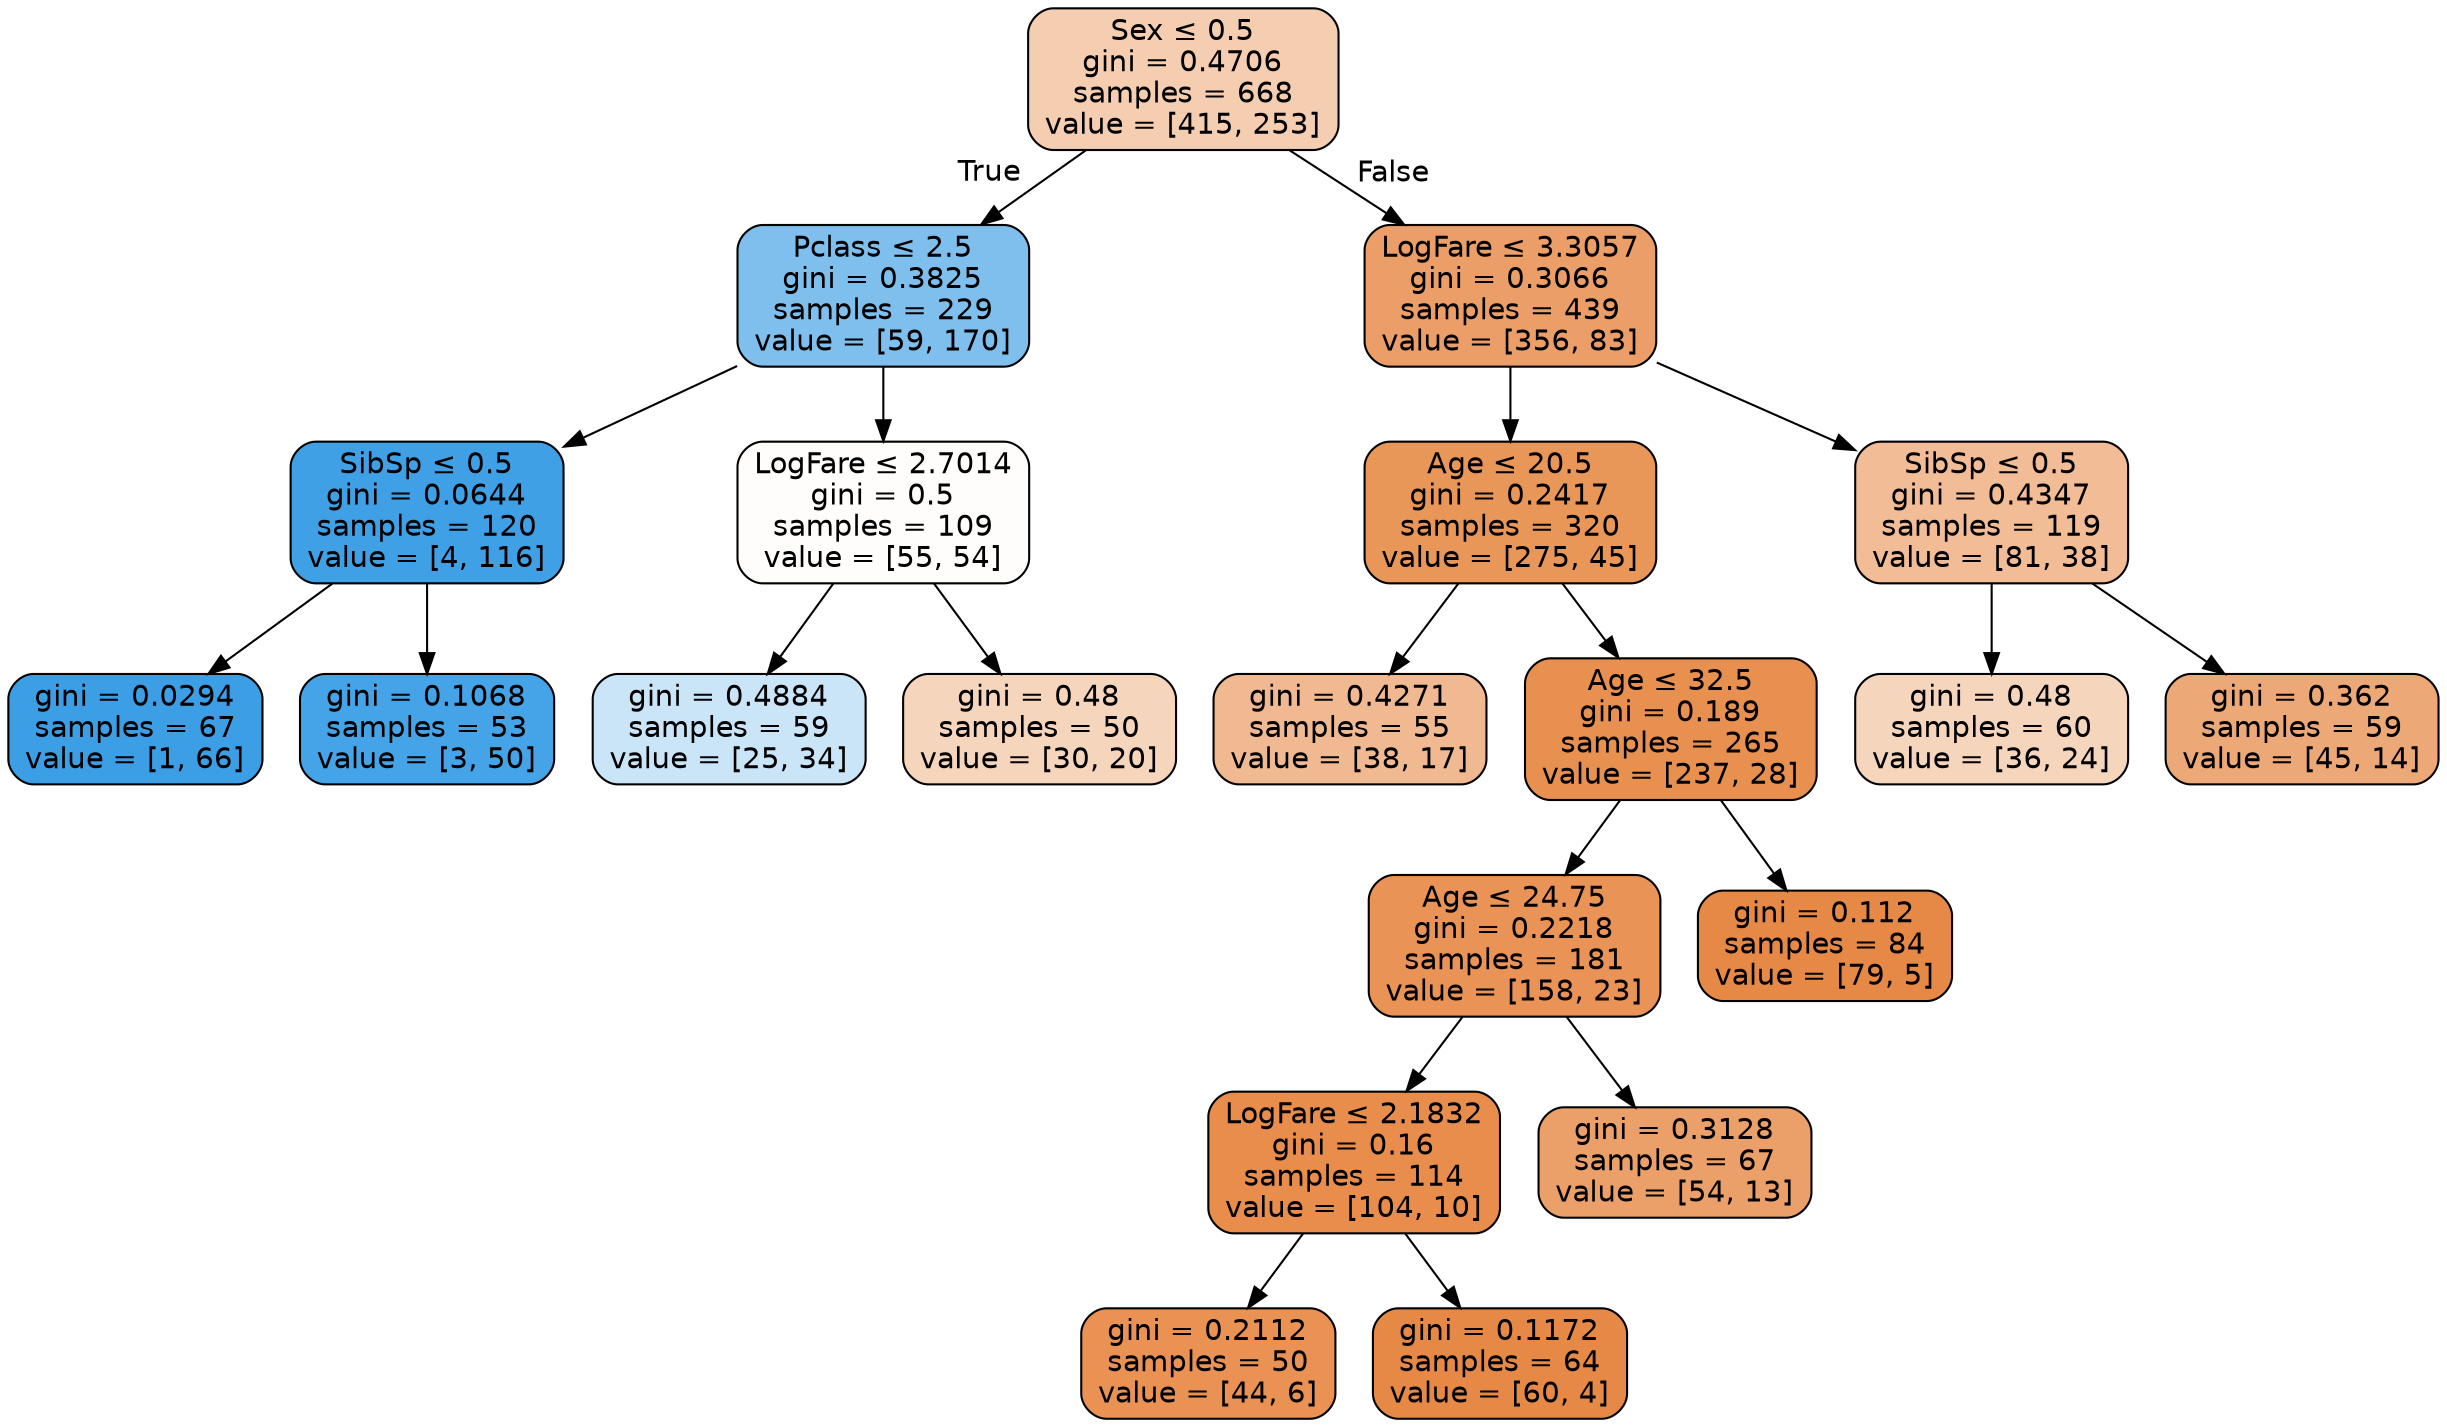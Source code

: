 digraph Tree {
node [shape=box, style="filled, rounded", color="black", fontname="helvetica"] ;
edge [fontname="helvetica"] ;
0 [label=<Sex &le; 0.5<br/>gini = 0.4706<br/>samples = 668<br/>value = [415, 253]>, fillcolor="#f5ceb2"] ;
1 [label=<Pclass &le; 2.5<br/>gini = 0.3825<br/>samples = 229<br/>value = [59, 170]>, fillcolor="#7ebfee"] ;
0 -> 1 [labeldistance=2.5, labelangle=45, headlabel="True"] ;
2 [label=<SibSp &le; 0.5<br/>gini = 0.0644<br/>samples = 120<br/>value = [4, 116]>, fillcolor="#40a0e6"] ;
1 -> 2 ;
3 [label=<gini = 0.0294<br/>samples = 67<br/>value = [1, 66]>, fillcolor="#3c9ee5"] ;
2 -> 3 ;
4 [label=<gini = 0.1068<br/>samples = 53<br/>value = [3, 50]>, fillcolor="#45a3e7"] ;
2 -> 4 ;
5 [label=<LogFare &le; 2.7014<br/>gini = 0.5<br/>samples = 109<br/>value = [55, 54]>, fillcolor="#fffdfb"] ;
1 -> 5 ;
6 [label=<gini = 0.4884<br/>samples = 59<br/>value = [25, 34]>, fillcolor="#cbe5f8"] ;
5 -> 6 ;
7 [label=<gini = 0.48<br/>samples = 50<br/>value = [30, 20]>, fillcolor="#f6d5bd"] ;
5 -> 7 ;
8 [label=<LogFare &le; 3.3057<br/>gini = 0.3066<br/>samples = 439<br/>value = [356, 83]>, fillcolor="#eb9e67"] ;
0 -> 8 [labeldistance=2.5, labelangle=-45, headlabel="False"] ;
9 [label=<Age &le; 20.5<br/>gini = 0.2417<br/>samples = 320<br/>value = [275, 45]>, fillcolor="#e99659"] ;
8 -> 9 ;
10 [label=<gini = 0.4271<br/>samples = 55<br/>value = [38, 17]>, fillcolor="#f1b992"] ;
9 -> 10 ;
11 [label=<Age &le; 32.5<br/>gini = 0.189<br/>samples = 265<br/>value = [237, 28]>, fillcolor="#e89050"] ;
9 -> 11 ;
12 [label=<Age &le; 24.75<br/>gini = 0.2218<br/>samples = 181<br/>value = [158, 23]>, fillcolor="#e99356"] ;
11 -> 12 ;
13 [label=<LogFare &le; 2.1832<br/>gini = 0.16<br/>samples = 114<br/>value = [104, 10]>, fillcolor="#e88d4c"] ;
12 -> 13 ;
14 [label=<gini = 0.2112<br/>samples = 50<br/>value = [44, 6]>, fillcolor="#e99254"] ;
13 -> 14 ;
15 [label=<gini = 0.1172<br/>samples = 64<br/>value = [60, 4]>, fillcolor="#e78946"] ;
13 -> 15 ;
16 [label=<gini = 0.3128<br/>samples = 67<br/>value = [54, 13]>, fillcolor="#eb9f69"] ;
12 -> 16 ;
17 [label=<gini = 0.112<br/>samples = 84<br/>value = [79, 5]>, fillcolor="#e78946"] ;
11 -> 17 ;
18 [label=<SibSp &le; 0.5<br/>gini = 0.4347<br/>samples = 119<br/>value = [81, 38]>, fillcolor="#f1bc96"] ;
8 -> 18 ;
19 [label=<gini = 0.48<br/>samples = 60<br/>value = [36, 24]>, fillcolor="#f6d5bd"] ;
18 -> 19 ;
20 [label=<gini = 0.362<br/>samples = 59<br/>value = [45, 14]>, fillcolor="#eda877"] ;
18 -> 20 ;
}